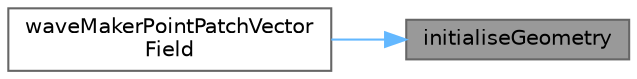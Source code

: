digraph "initialiseGeometry"
{
 // LATEX_PDF_SIZE
  bgcolor="transparent";
  edge [fontname=Helvetica,fontsize=10,labelfontname=Helvetica,labelfontsize=10];
  node [fontname=Helvetica,fontsize=10,shape=box,height=0.2,width=0.4];
  rankdir="RL";
  Node1 [id="Node000001",label="initialiseGeometry",height=0.2,width=0.4,color="gray40", fillcolor="grey60", style="filled", fontcolor="black",tooltip=" "];
  Node1 -> Node2 [id="edge1_Node000001_Node000002",dir="back",color="steelblue1",style="solid",tooltip=" "];
  Node2 [id="Node000002",label="waveMakerPointPatchVector\lField",height=0.2,width=0.4,color="grey40", fillcolor="white", style="filled",URL="$classFoam_1_1waveMakerPointPatchVectorField.html#a6ecaa3a1a3197b761595e2694c794239",tooltip=" "];
}
